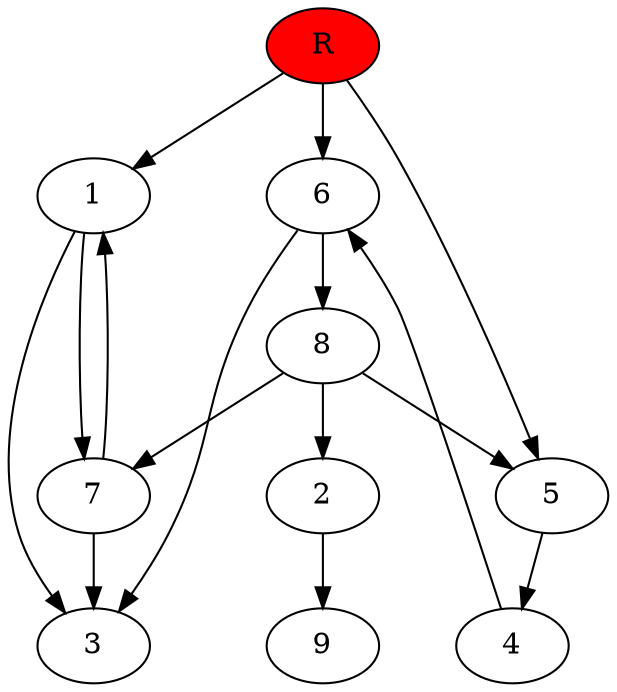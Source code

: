 digraph prb72455 {
	1
	2
	3
	4
	5
	6
	7
	8
	R [fillcolor="#ff0000" style=filled]
	1 -> 3
	1 -> 7
	2 -> 9
	4 -> 6
	5 -> 4
	6 -> 3
	6 -> 8
	7 -> 1
	7 -> 3
	8 -> 2
	8 -> 5
	8 -> 7
	R -> 1
	R -> 5
	R -> 6
}
